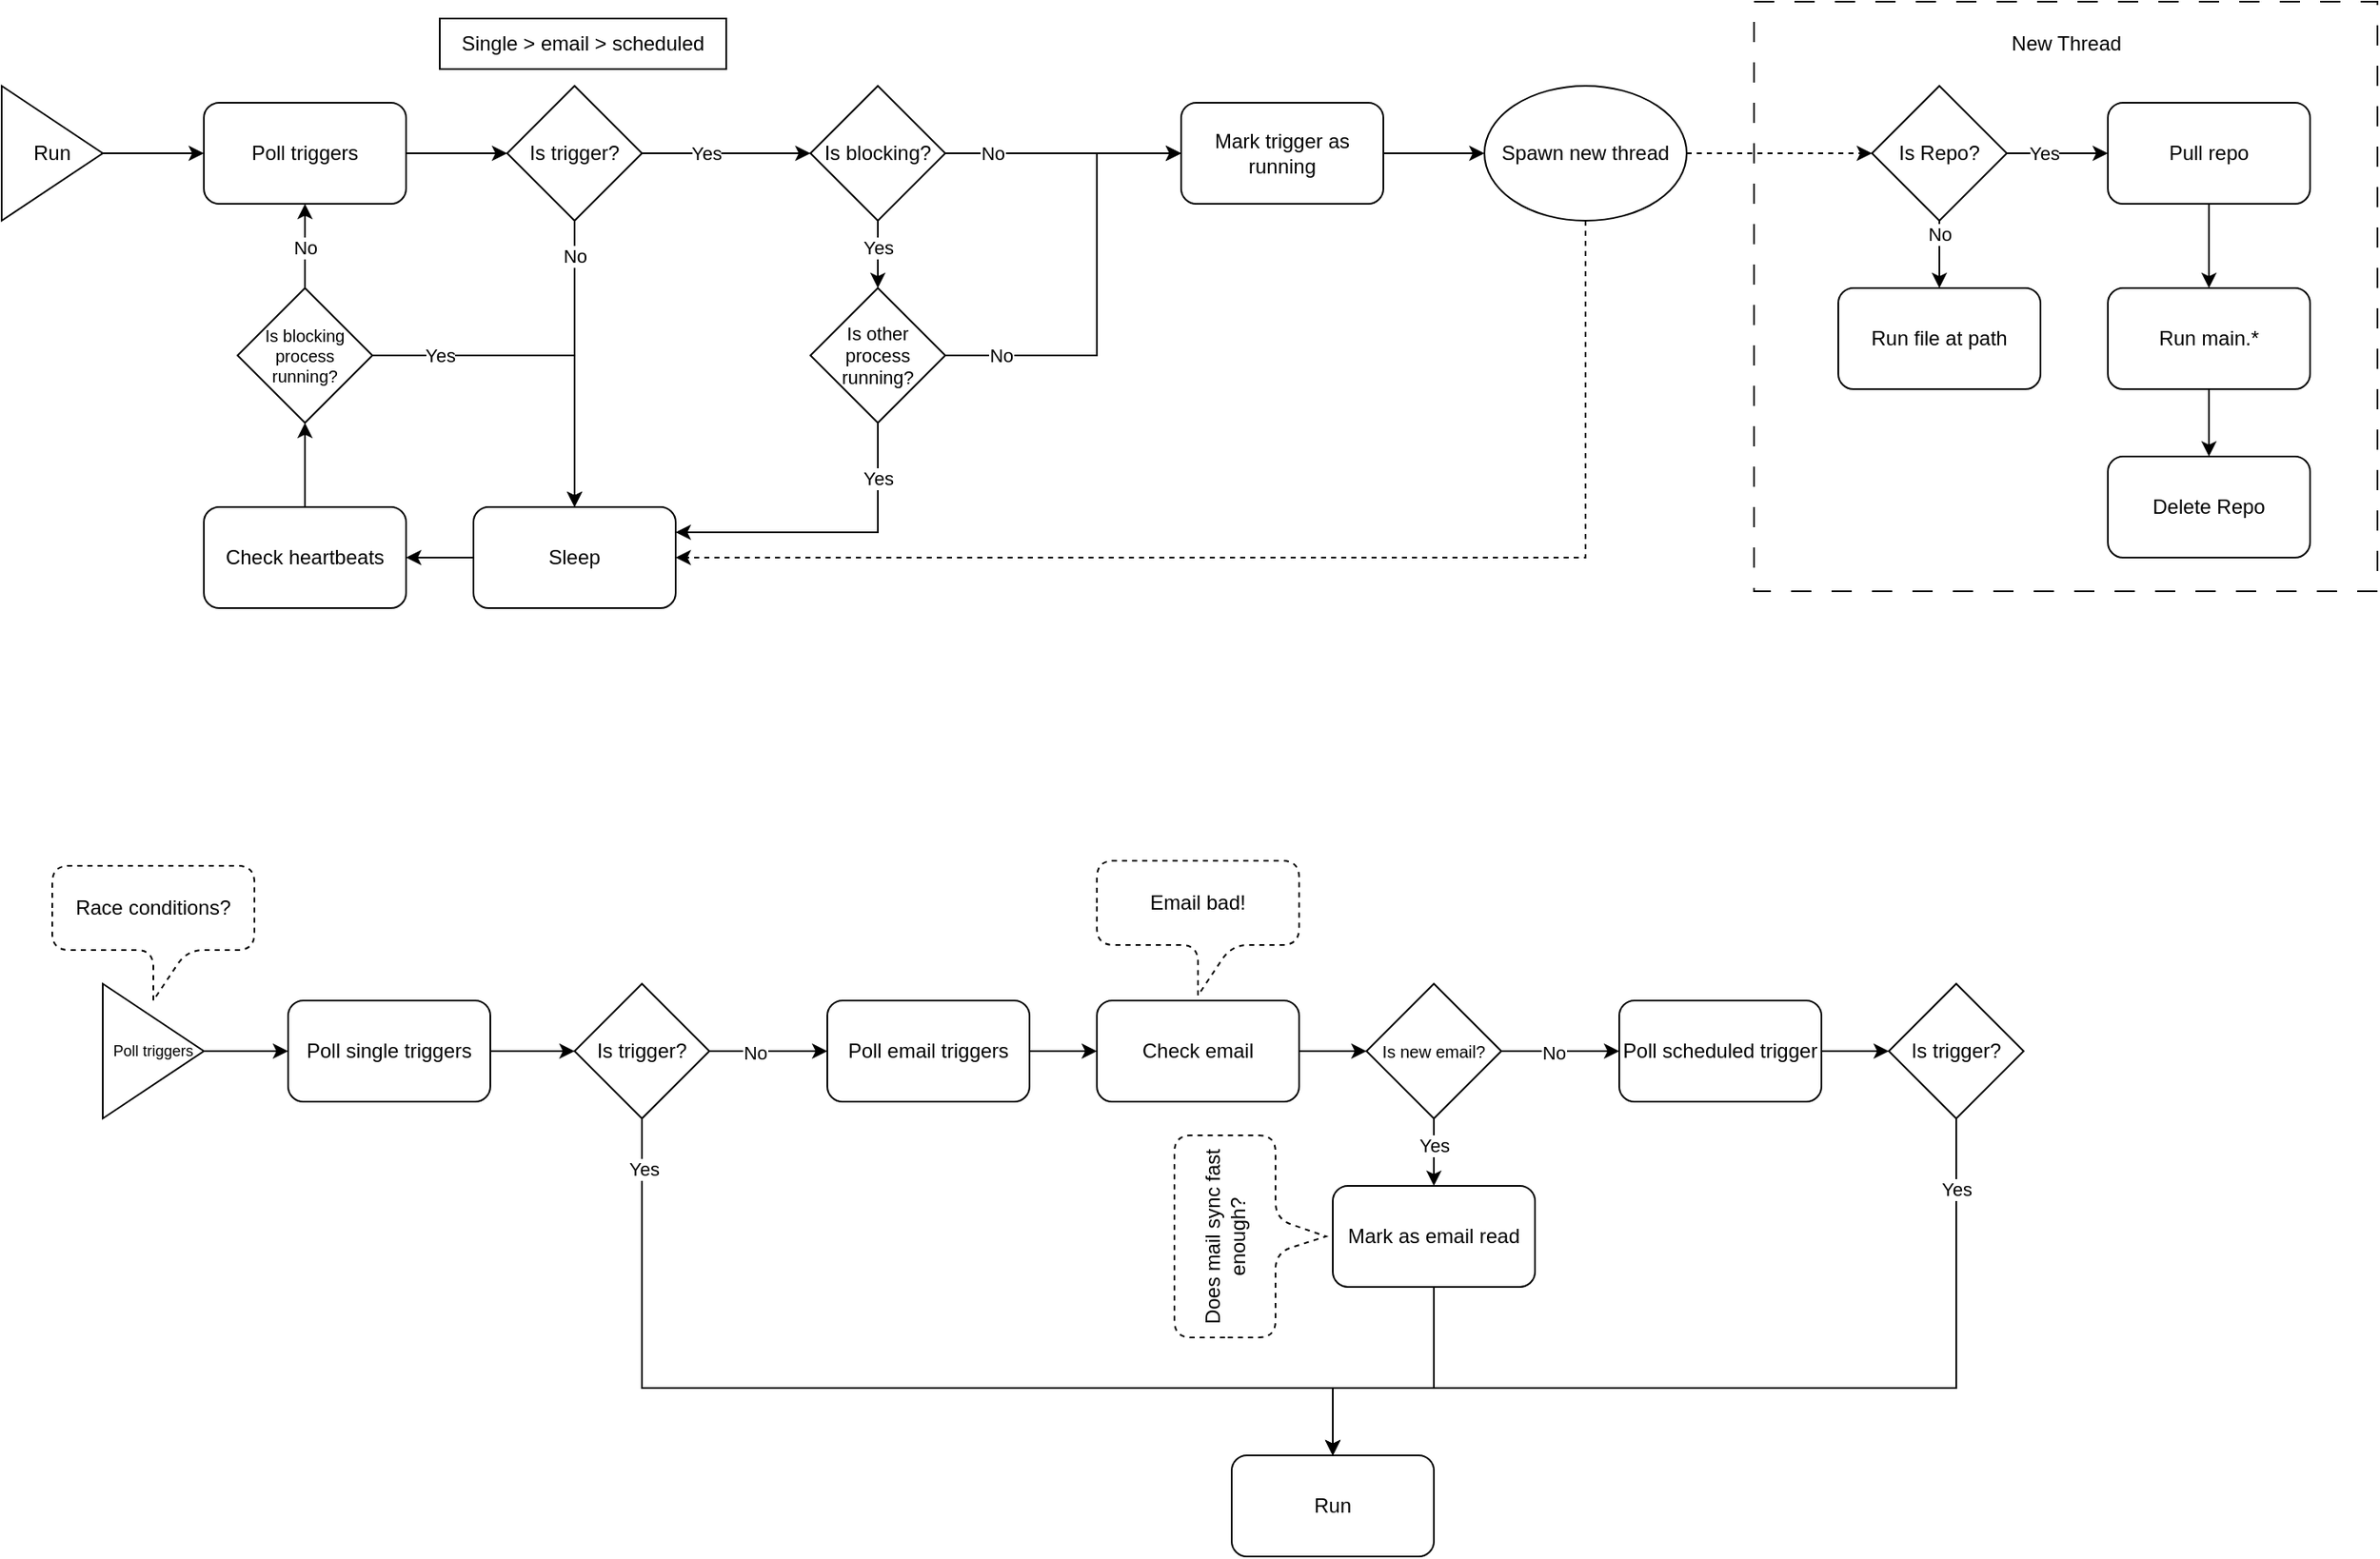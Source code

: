 <mxfile version="21.6.6" type="device">
  <diagram name="Side-1" id="KbJh39d-KwXBvmXVzboY">
    <mxGraphModel dx="1379" dy="764" grid="1" gridSize="10" guides="1" tooltips="1" connect="1" arrows="1" fold="1" page="1" pageScale="1" pageWidth="1654" pageHeight="1169" math="0" shadow="0">
      <root>
        <mxCell id="0" />
        <mxCell id="1" parent="0" />
        <mxCell id="q-lAT9CuuWQ3pqra6OLG-17" value="" style="rounded=0;whiteSpace=wrap;html=1;dashed=1;dashPattern=12 12;" parent="1" vertex="1">
          <mxGeometry x="1260" y="190" width="370" height="350" as="geometry" />
        </mxCell>
        <mxCell id="Blhn78dDBQCdhf2HybfN-1" value="Run" style="triangle;whiteSpace=wrap;html=1;" parent="1" vertex="1">
          <mxGeometry x="220" y="240" width="60" height="80" as="geometry" />
        </mxCell>
        <mxCell id="Blhn78dDBQCdhf2HybfN-6" value="" style="edgeStyle=orthogonalEdgeStyle;rounded=0;orthogonalLoop=1;jettySize=auto;html=1;exitX=1;exitY=0.5;exitDx=0;exitDy=0;" parent="1" source="Blhn78dDBQCdhf2HybfN-1" target="Blhn78dDBQCdhf2HybfN-5" edge="1">
          <mxGeometry relative="1" as="geometry">
            <mxPoint x="260" y="280" as="sourcePoint" />
          </mxGeometry>
        </mxCell>
        <mxCell id="Blhn78dDBQCdhf2HybfN-8" value="" style="edgeStyle=orthogonalEdgeStyle;rounded=0;orthogonalLoop=1;jettySize=auto;html=1;" parent="1" source="Blhn78dDBQCdhf2HybfN-5" target="Blhn78dDBQCdhf2HybfN-7" edge="1">
          <mxGeometry relative="1" as="geometry" />
        </mxCell>
        <mxCell id="Blhn78dDBQCdhf2HybfN-5" value="Poll triggers" style="rounded=1;whiteSpace=wrap;html=1;" parent="1" vertex="1">
          <mxGeometry x="340" y="250" width="120" height="60" as="geometry" />
        </mxCell>
        <mxCell id="Blhn78dDBQCdhf2HybfN-15" value="" style="edgeStyle=orthogonalEdgeStyle;rounded=0;orthogonalLoop=1;jettySize=auto;html=1;entryX=0;entryY=0.5;entryDx=0;entryDy=0;" parent="1" source="Blhn78dDBQCdhf2HybfN-7" target="q-lAT9CuuWQ3pqra6OLG-37" edge="1">
          <mxGeometry relative="1" as="geometry">
            <mxPoint x="660" y="280" as="targetPoint" />
          </mxGeometry>
        </mxCell>
        <mxCell id="Blhn78dDBQCdhf2HybfN-28" value="Yes" style="edgeLabel;html=1;align=center;verticalAlign=middle;resizable=0;points=[];" parent="Blhn78dDBQCdhf2HybfN-15" vertex="1" connectable="0">
          <mxGeometry x="-0.576" y="-3" relative="1" as="geometry">
            <mxPoint x="17" y="-3" as="offset" />
          </mxGeometry>
        </mxCell>
        <mxCell id="Blhn78dDBQCdhf2HybfN-17" style="edgeStyle=orthogonalEdgeStyle;rounded=0;orthogonalLoop=1;jettySize=auto;html=1;exitX=0.5;exitY=1;exitDx=0;exitDy=0;entryX=0.5;entryY=0;entryDx=0;entryDy=0;" parent="1" source="Blhn78dDBQCdhf2HybfN-7" target="Blhn78dDBQCdhf2HybfN-11" edge="1">
          <mxGeometry relative="1" as="geometry" />
        </mxCell>
        <mxCell id="Blhn78dDBQCdhf2HybfN-27" value="No" style="edgeLabel;html=1;align=center;verticalAlign=middle;resizable=0;points=[];" parent="Blhn78dDBQCdhf2HybfN-17" vertex="1" connectable="0">
          <mxGeometry x="-0.125" relative="1" as="geometry">
            <mxPoint y="-54" as="offset" />
          </mxGeometry>
        </mxCell>
        <mxCell id="Blhn78dDBQCdhf2HybfN-7" value="Is trigger?" style="rhombus;whiteSpace=wrap;html=1;rounded=1;arcSize=0;" parent="1" vertex="1">
          <mxGeometry x="520" y="240" width="80" height="80" as="geometry" />
        </mxCell>
        <mxCell id="Blhn78dDBQCdhf2HybfN-21" value="" style="edgeStyle=orthogonalEdgeStyle;rounded=0;orthogonalLoop=1;jettySize=auto;html=1;" parent="1" source="Blhn78dDBQCdhf2HybfN-11" target="Blhn78dDBQCdhf2HybfN-20" edge="1">
          <mxGeometry relative="1" as="geometry" />
        </mxCell>
        <mxCell id="Blhn78dDBQCdhf2HybfN-11" value="Sleep" style="whiteSpace=wrap;html=1;rounded=1;" parent="1" vertex="1">
          <mxGeometry x="500" y="490" width="120" height="60" as="geometry" />
        </mxCell>
        <mxCell id="q-lAT9CuuWQ3pqra6OLG-32" value="" style="edgeStyle=orthogonalEdgeStyle;rounded=0;orthogonalLoop=1;jettySize=auto;html=1;" parent="1" source="Blhn78dDBQCdhf2HybfN-20" target="Blhn78dDBQCdhf2HybfN-23" edge="1">
          <mxGeometry relative="1" as="geometry" />
        </mxCell>
        <mxCell id="Blhn78dDBQCdhf2HybfN-20" value="Check heartbeats" style="whiteSpace=wrap;html=1;rounded=1;" parent="1" vertex="1">
          <mxGeometry x="340" y="490" width="120" height="60" as="geometry" />
        </mxCell>
        <mxCell id="q-lAT9CuuWQ3pqra6OLG-33" style="edgeStyle=orthogonalEdgeStyle;rounded=0;orthogonalLoop=1;jettySize=auto;html=1;exitX=0.5;exitY=0;exitDx=0;exitDy=0;entryX=0.5;entryY=1;entryDx=0;entryDy=0;" parent="1" source="Blhn78dDBQCdhf2HybfN-23" target="Blhn78dDBQCdhf2HybfN-5" edge="1">
          <mxGeometry relative="1" as="geometry" />
        </mxCell>
        <mxCell id="q-lAT9CuuWQ3pqra6OLG-36" value="No" style="edgeLabel;html=1;align=center;verticalAlign=middle;resizable=0;points=[];" parent="q-lAT9CuuWQ3pqra6OLG-33" vertex="1" connectable="0">
          <mxGeometry x="-0.014" y="-2" relative="1" as="geometry">
            <mxPoint x="-2" as="offset" />
          </mxGeometry>
        </mxCell>
        <mxCell id="q-lAT9CuuWQ3pqra6OLG-34" style="edgeStyle=orthogonalEdgeStyle;rounded=0;orthogonalLoop=1;jettySize=auto;html=1;entryX=0.5;entryY=0;entryDx=0;entryDy=0;" parent="1" source="Blhn78dDBQCdhf2HybfN-23" target="Blhn78dDBQCdhf2HybfN-11" edge="1">
          <mxGeometry relative="1" as="geometry" />
        </mxCell>
        <mxCell id="q-lAT9CuuWQ3pqra6OLG-35" value="Yes" style="edgeLabel;html=1;align=center;verticalAlign=middle;resizable=0;points=[];" parent="q-lAT9CuuWQ3pqra6OLG-34" vertex="1" connectable="0">
          <mxGeometry x="-0.621" relative="1" as="geometry">
            <mxPoint as="offset" />
          </mxGeometry>
        </mxCell>
        <mxCell id="Blhn78dDBQCdhf2HybfN-23" value="Is blocking process running?" style="rhombus;whiteSpace=wrap;html=1;fontSize=10;spacing=8;" parent="1" vertex="1">
          <mxGeometry x="360" y="360" width="80" height="80" as="geometry" />
        </mxCell>
        <mxCell id="Blhn78dDBQCdhf2HybfN-50" value="Single &amp;gt; email &amp;gt; scheduled" style="text;html=1;strokeColor=default;fillColor=none;align=center;verticalAlign=middle;whiteSpace=wrap;rounded=0;" parent="1" vertex="1">
          <mxGeometry x="480" y="200" width="170" height="30" as="geometry" />
        </mxCell>
        <mxCell id="q-lAT9CuuWQ3pqra6OLG-24" style="edgeStyle=orthogonalEdgeStyle;rounded=0;orthogonalLoop=1;jettySize=auto;html=1;exitX=1;exitY=0.5;exitDx=0;exitDy=0;entryX=0;entryY=0.5;entryDx=0;entryDy=0;dashed=1;" parent="1" source="q-lAT9CuuWQ3pqra6OLG-21" target="Blhn78dDBQCdhf2HybfN-24" edge="1">
          <mxGeometry relative="1" as="geometry" />
        </mxCell>
        <mxCell id="q-lAT9CuuWQ3pqra6OLG-25" style="edgeStyle=orthogonalEdgeStyle;rounded=0;orthogonalLoop=1;jettySize=auto;html=1;exitX=0.5;exitY=1;exitDx=0;exitDy=0;entryX=1;entryY=0.5;entryDx=0;entryDy=0;dashed=1;" parent="1" source="q-lAT9CuuWQ3pqra6OLG-21" target="Blhn78dDBQCdhf2HybfN-11" edge="1">
          <mxGeometry relative="1" as="geometry" />
        </mxCell>
        <mxCell id="q-lAT9CuuWQ3pqra6OLG-21" value="Spawn new thread" style="ellipse;whiteSpace=wrap;html=1;" parent="1" vertex="1">
          <mxGeometry x="1100" y="240" width="120" height="80" as="geometry" />
        </mxCell>
        <mxCell id="q-lAT9CuuWQ3pqra6OLG-39" value="" style="edgeStyle=orthogonalEdgeStyle;rounded=0;orthogonalLoop=1;jettySize=auto;html=1;" parent="1" source="q-lAT9CuuWQ3pqra6OLG-37" target="q-lAT9CuuWQ3pqra6OLG-38" edge="1">
          <mxGeometry relative="1" as="geometry" />
        </mxCell>
        <mxCell id="RROuJSbq-3zFuny9Qt4i-5" value="Yes" style="edgeLabel;html=1;align=center;verticalAlign=middle;resizable=0;points=[];" parent="q-lAT9CuuWQ3pqra6OLG-39" vertex="1" connectable="0">
          <mxGeometry x="-0.017" y="3" relative="1" as="geometry">
            <mxPoint x="-3" y="-4" as="offset" />
          </mxGeometry>
        </mxCell>
        <mxCell id="q-lAT9CuuWQ3pqra6OLG-40" style="edgeStyle=orthogonalEdgeStyle;rounded=0;orthogonalLoop=1;jettySize=auto;html=1;exitX=1;exitY=0.5;exitDx=0;exitDy=0;entryX=0;entryY=0.5;entryDx=0;entryDy=0;" parent="1" source="q-lAT9CuuWQ3pqra6OLG-37" target="RROuJSbq-3zFuny9Qt4i-39" edge="1">
          <mxGeometry relative="1" as="geometry" />
        </mxCell>
        <mxCell id="RROuJSbq-3zFuny9Qt4i-4" value="No" style="edgeLabel;html=1;align=center;verticalAlign=middle;resizable=0;points=[];" parent="q-lAT9CuuWQ3pqra6OLG-40" vertex="1" connectable="0">
          <mxGeometry x="-0.633" y="1" relative="1" as="geometry">
            <mxPoint x="2" y="1" as="offset" />
          </mxGeometry>
        </mxCell>
        <mxCell id="q-lAT9CuuWQ3pqra6OLG-37" value="Is blocking?" style="rhombus;whiteSpace=wrap;html=1;" parent="1" vertex="1">
          <mxGeometry x="700" y="240" width="80" height="80" as="geometry" />
        </mxCell>
        <mxCell id="q-lAT9CuuWQ3pqra6OLG-41" style="edgeStyle=orthogonalEdgeStyle;rounded=0;orthogonalLoop=1;jettySize=auto;html=1;exitX=0.5;exitY=1;exitDx=0;exitDy=0;entryX=1;entryY=0.25;entryDx=0;entryDy=0;" parent="1" source="q-lAT9CuuWQ3pqra6OLG-38" target="Blhn78dDBQCdhf2HybfN-11" edge="1">
          <mxGeometry relative="1" as="geometry" />
        </mxCell>
        <mxCell id="RROuJSbq-3zFuny9Qt4i-6" value="Yes" style="edgeLabel;html=1;align=center;verticalAlign=middle;resizable=0;points=[];" parent="q-lAT9CuuWQ3pqra6OLG-41" vertex="1" connectable="0">
          <mxGeometry x="-0.616" y="-1" relative="1" as="geometry">
            <mxPoint x="1" y="-3" as="offset" />
          </mxGeometry>
        </mxCell>
        <mxCell id="q-lAT9CuuWQ3pqra6OLG-42" style="edgeStyle=orthogonalEdgeStyle;rounded=0;orthogonalLoop=1;jettySize=auto;html=1;exitX=1;exitY=0.5;exitDx=0;exitDy=0;entryX=0;entryY=0.5;entryDx=0;entryDy=0;" parent="1" source="q-lAT9CuuWQ3pqra6OLG-38" target="RROuJSbq-3zFuny9Qt4i-39" edge="1">
          <mxGeometry relative="1" as="geometry">
            <Array as="points">
              <mxPoint x="870" y="400" />
              <mxPoint x="870" y="280" />
              <mxPoint x="900" y="280" />
            </Array>
          </mxGeometry>
        </mxCell>
        <mxCell id="RROuJSbq-3zFuny9Qt4i-3" value="No" style="edgeLabel;html=1;align=center;verticalAlign=middle;resizable=0;points=[];" parent="q-lAT9CuuWQ3pqra6OLG-42" vertex="1" connectable="0">
          <mxGeometry x="-0.697" y="-1" relative="1" as="geometry">
            <mxPoint x="-7" y="-1" as="offset" />
          </mxGeometry>
        </mxCell>
        <mxCell id="q-lAT9CuuWQ3pqra6OLG-38" value="Is other process running?" style="rhombus;whiteSpace=wrap;html=1;spacing=8;fontSize=11;" parent="1" vertex="1">
          <mxGeometry x="700" y="360" width="80" height="80" as="geometry" />
        </mxCell>
        <mxCell id="Blhn78dDBQCdhf2HybfN-24" value="Is Repo?" style="rhombus;whiteSpace=wrap;html=1;" parent="1" vertex="1">
          <mxGeometry x="1330" y="240" width="80" height="80" as="geometry" />
        </mxCell>
        <mxCell id="Blhn78dDBQCdhf2HybfN-40" value="Pull repo" style="rounded=1;whiteSpace=wrap;html=1;" parent="1" vertex="1">
          <mxGeometry x="1470" y="250" width="120" height="60" as="geometry" />
        </mxCell>
        <mxCell id="Blhn78dDBQCdhf2HybfN-41" value="" style="edgeStyle=orthogonalEdgeStyle;rounded=0;orthogonalLoop=1;jettySize=auto;html=1;" parent="1" source="Blhn78dDBQCdhf2HybfN-24" target="Blhn78dDBQCdhf2HybfN-40" edge="1">
          <mxGeometry relative="1" as="geometry" />
        </mxCell>
        <mxCell id="q-lAT9CuuWQ3pqra6OLG-2" value="Yes" style="edgeLabel;html=1;align=center;verticalAlign=middle;resizable=0;points=[];" parent="Blhn78dDBQCdhf2HybfN-41" vertex="1" connectable="0">
          <mxGeometry x="-0.267" relative="1" as="geometry">
            <mxPoint as="offset" />
          </mxGeometry>
        </mxCell>
        <mxCell id="Blhn78dDBQCdhf2HybfN-48" value="Run file at path" style="whiteSpace=wrap;html=1;rounded=1;" parent="1" vertex="1">
          <mxGeometry x="1310" y="360" width="120" height="60" as="geometry" />
        </mxCell>
        <mxCell id="Blhn78dDBQCdhf2HybfN-34" value="" style="edgeStyle=orthogonalEdgeStyle;rounded=0;orthogonalLoop=1;jettySize=auto;html=1;entryX=0.5;entryY=0;entryDx=0;entryDy=0;" parent="1" source="Blhn78dDBQCdhf2HybfN-24" target="Blhn78dDBQCdhf2HybfN-48" edge="1">
          <mxGeometry relative="1" as="geometry">
            <mxPoint x="1370" y="400" as="targetPoint" />
          </mxGeometry>
        </mxCell>
        <mxCell id="q-lAT9CuuWQ3pqra6OLG-1" value="No" style="edgeLabel;html=1;align=center;verticalAlign=middle;resizable=0;points=[];" parent="Blhn78dDBQCdhf2HybfN-34" vertex="1" connectable="0">
          <mxGeometry x="-0.6" relative="1" as="geometry">
            <mxPoint as="offset" />
          </mxGeometry>
        </mxCell>
        <mxCell id="RROuJSbq-3zFuny9Qt4i-2" value="" style="edgeStyle=orthogonalEdgeStyle;rounded=0;orthogonalLoop=1;jettySize=auto;html=1;" parent="1" source="q-lAT9CuuWQ3pqra6OLG-14" target="RROuJSbq-3zFuny9Qt4i-1" edge="1">
          <mxGeometry relative="1" as="geometry" />
        </mxCell>
        <mxCell id="q-lAT9CuuWQ3pqra6OLG-14" value="Run main.*" style="rounded=1;whiteSpace=wrap;html=1;" parent="1" vertex="1">
          <mxGeometry x="1470" y="360" width="120" height="60" as="geometry" />
        </mxCell>
        <mxCell id="q-lAT9CuuWQ3pqra6OLG-15" value="" style="edgeStyle=orthogonalEdgeStyle;rounded=0;orthogonalLoop=1;jettySize=auto;html=1;" parent="1" source="Blhn78dDBQCdhf2HybfN-40" target="q-lAT9CuuWQ3pqra6OLG-14" edge="1">
          <mxGeometry relative="1" as="geometry" />
        </mxCell>
        <mxCell id="q-lAT9CuuWQ3pqra6OLG-18" value="New Thread" style="text;html=1;align=center;verticalAlign=middle;resizable=0;points=[];autosize=1;strokeColor=none;fillColor=none;" parent="1" vertex="1">
          <mxGeometry x="1400" y="200" width="90" height="30" as="geometry" />
        </mxCell>
        <mxCell id="RROuJSbq-3zFuny9Qt4i-1" value="Delete Repo" style="rounded=1;whiteSpace=wrap;html=1;" parent="1" vertex="1">
          <mxGeometry x="1470" y="460" width="120" height="60" as="geometry" />
        </mxCell>
        <mxCell id="RROuJSbq-3zFuny9Qt4i-9" value="" style="edgeStyle=orthogonalEdgeStyle;rounded=0;orthogonalLoop=1;jettySize=auto;html=1;entryX=0;entryY=0.5;entryDx=0;entryDy=0;" parent="1" source="RROuJSbq-3zFuny9Qt4i-7" target="RROuJSbq-3zFuny9Qt4i-10" edge="1">
          <mxGeometry relative="1" as="geometry">
            <mxPoint x="390" y="813.0" as="targetPoint" />
          </mxGeometry>
        </mxCell>
        <mxCell id="RROuJSbq-3zFuny9Qt4i-7" value="Poll triggers" style="triangle;whiteSpace=wrap;html=1;spacing=5;fontSize=9;" parent="1" vertex="1">
          <mxGeometry x="280" y="773" width="60" height="80" as="geometry" />
        </mxCell>
        <mxCell id="RROuJSbq-3zFuny9Qt4i-12" style="edgeStyle=orthogonalEdgeStyle;rounded=0;orthogonalLoop=1;jettySize=auto;html=1;exitX=1;exitY=0.5;exitDx=0;exitDy=0;entryX=0;entryY=0.5;entryDx=0;entryDy=0;" parent="1" source="RROuJSbq-3zFuny9Qt4i-10" target="RROuJSbq-3zFuny9Qt4i-11" edge="1">
          <mxGeometry relative="1" as="geometry" />
        </mxCell>
        <mxCell id="RROuJSbq-3zFuny9Qt4i-10" value="Poll single triggers" style="rounded=1;whiteSpace=wrap;html=1;" parent="1" vertex="1">
          <mxGeometry x="390" y="783" width="120" height="60" as="geometry" />
        </mxCell>
        <mxCell id="RROuJSbq-3zFuny9Qt4i-14" style="edgeStyle=orthogonalEdgeStyle;rounded=0;orthogonalLoop=1;jettySize=auto;html=1;exitX=0.5;exitY=1;exitDx=0;exitDy=0;entryX=0.5;entryY=0;entryDx=0;entryDy=0;" parent="1" source="RROuJSbq-3zFuny9Qt4i-11" target="RROuJSbq-3zFuny9Qt4i-27" edge="1">
          <mxGeometry relative="1" as="geometry">
            <mxPoint x="1010" y="1023.0" as="targetPoint" />
            <Array as="points">
              <mxPoint x="600" y="1013" />
              <mxPoint x="1010" y="1013" />
            </Array>
          </mxGeometry>
        </mxCell>
        <mxCell id="RROuJSbq-3zFuny9Qt4i-34" value="Yes" style="edgeLabel;html=1;align=center;verticalAlign=middle;resizable=0;points=[];" parent="RROuJSbq-3zFuny9Qt4i-14" vertex="1" connectable="0">
          <mxGeometry x="-0.903" y="1" relative="1" as="geometry">
            <mxPoint as="offset" />
          </mxGeometry>
        </mxCell>
        <mxCell id="RROuJSbq-3zFuny9Qt4i-16" value="" style="edgeStyle=orthogonalEdgeStyle;rounded=0;orthogonalLoop=1;jettySize=auto;html=1;entryX=0;entryY=0.5;entryDx=0;entryDy=0;" parent="1" source="RROuJSbq-3zFuny9Qt4i-11" target="RROuJSbq-3zFuny9Qt4i-17" edge="1">
          <mxGeometry relative="1" as="geometry">
            <mxPoint x="700" y="813.0" as="targetPoint" />
          </mxGeometry>
        </mxCell>
        <mxCell id="RROuJSbq-3zFuny9Qt4i-35" value="No" style="edgeLabel;html=1;align=center;verticalAlign=middle;resizable=0;points=[];" parent="RROuJSbq-3zFuny9Qt4i-16" vertex="1" connectable="0">
          <mxGeometry x="-0.239" y="-1" relative="1" as="geometry">
            <mxPoint as="offset" />
          </mxGeometry>
        </mxCell>
        <mxCell id="RROuJSbq-3zFuny9Qt4i-11" value="Is trigger?" style="rhombus;whiteSpace=wrap;html=1;" parent="1" vertex="1">
          <mxGeometry x="560" y="773" width="80" height="80" as="geometry" />
        </mxCell>
        <mxCell id="RROuJSbq-3zFuny9Qt4i-19" style="edgeStyle=orthogonalEdgeStyle;rounded=0;orthogonalLoop=1;jettySize=auto;html=1;exitX=1;exitY=0.5;exitDx=0;exitDy=0;" parent="1" source="RROuJSbq-3zFuny9Qt4i-17" target="RROuJSbq-3zFuny9Qt4i-18" edge="1">
          <mxGeometry relative="1" as="geometry" />
        </mxCell>
        <mxCell id="RROuJSbq-3zFuny9Qt4i-17" value="Poll email triggers" style="rounded=1;whiteSpace=wrap;html=1;glass=0;shadow=0;" parent="1" vertex="1">
          <mxGeometry x="710" y="783" width="120" height="60" as="geometry" />
        </mxCell>
        <mxCell id="RROuJSbq-3zFuny9Qt4i-21" style="edgeStyle=orthogonalEdgeStyle;rounded=0;orthogonalLoop=1;jettySize=auto;html=1;exitX=1;exitY=0.5;exitDx=0;exitDy=0;entryX=0;entryY=0.5;entryDx=0;entryDy=0;" parent="1" source="RROuJSbq-3zFuny9Qt4i-18" target="RROuJSbq-3zFuny9Qt4i-20" edge="1">
          <mxGeometry relative="1" as="geometry" />
        </mxCell>
        <mxCell id="RROuJSbq-3zFuny9Qt4i-18" value="Check email" style="rounded=1;whiteSpace=wrap;html=1;" parent="1" vertex="1">
          <mxGeometry x="870" y="783" width="120" height="60" as="geometry" />
        </mxCell>
        <mxCell id="RROuJSbq-3zFuny9Qt4i-23" style="edgeStyle=orthogonalEdgeStyle;rounded=0;orthogonalLoop=1;jettySize=auto;html=1;exitX=0.5;exitY=1;exitDx=0;exitDy=0;entryX=0.5;entryY=0;entryDx=0;entryDy=0;" parent="1" source="RROuJSbq-3zFuny9Qt4i-20" target="RROuJSbq-3zFuny9Qt4i-22" edge="1">
          <mxGeometry relative="1" as="geometry" />
        </mxCell>
        <mxCell id="RROuJSbq-3zFuny9Qt4i-37" value="Yes" style="edgeLabel;html=1;align=center;verticalAlign=middle;resizable=0;points=[];" parent="RROuJSbq-3zFuny9Qt4i-23" vertex="1" connectable="0">
          <mxGeometry x="-0.501" relative="1" as="geometry">
            <mxPoint y="6" as="offset" />
          </mxGeometry>
        </mxCell>
        <mxCell id="RROuJSbq-3zFuny9Qt4i-26" style="edgeStyle=orthogonalEdgeStyle;rounded=0;orthogonalLoop=1;jettySize=auto;html=1;exitX=1;exitY=0.5;exitDx=0;exitDy=0;" parent="1" source="RROuJSbq-3zFuny9Qt4i-20" target="RROuJSbq-3zFuny9Qt4i-25" edge="1">
          <mxGeometry relative="1" as="geometry" />
        </mxCell>
        <mxCell id="RROuJSbq-3zFuny9Qt4i-36" value="No" style="edgeLabel;html=1;align=center;verticalAlign=middle;resizable=0;points=[];" parent="RROuJSbq-3zFuny9Qt4i-26" vertex="1" connectable="0">
          <mxGeometry x="-0.111" y="-1" relative="1" as="geometry">
            <mxPoint as="offset" />
          </mxGeometry>
        </mxCell>
        <mxCell id="RROuJSbq-3zFuny9Qt4i-20" value="Is new email?" style="rhombus;whiteSpace=wrap;html=1;fontSize=10;" parent="1" vertex="1">
          <mxGeometry x="1030" y="773" width="80" height="80" as="geometry" />
        </mxCell>
        <mxCell id="RROuJSbq-3zFuny9Qt4i-24" style="edgeStyle=orthogonalEdgeStyle;rounded=0;orthogonalLoop=1;jettySize=auto;html=1;exitX=0.5;exitY=1;exitDx=0;exitDy=0;entryX=0.5;entryY=0;entryDx=0;entryDy=0;" parent="1" source="RROuJSbq-3zFuny9Qt4i-22" target="RROuJSbq-3zFuny9Qt4i-27" edge="1">
          <mxGeometry relative="1" as="geometry">
            <mxPoint x="1010" y="1023.0" as="targetPoint" />
            <Array as="points">
              <mxPoint x="1070" y="1013" />
              <mxPoint x="1010" y="1013" />
            </Array>
          </mxGeometry>
        </mxCell>
        <mxCell id="RROuJSbq-3zFuny9Qt4i-22" value="Mark as email read" style="rounded=1;whiteSpace=wrap;html=1;" parent="1" vertex="1">
          <mxGeometry x="1010" y="893" width="120" height="60" as="geometry" />
        </mxCell>
        <mxCell id="RROuJSbq-3zFuny9Qt4i-31" value="" style="edgeStyle=orthogonalEdgeStyle;rounded=0;orthogonalLoop=1;jettySize=auto;html=1;" parent="1" source="RROuJSbq-3zFuny9Qt4i-25" target="RROuJSbq-3zFuny9Qt4i-30" edge="1">
          <mxGeometry relative="1" as="geometry" />
        </mxCell>
        <mxCell id="RROuJSbq-3zFuny9Qt4i-25" value="Poll scheduled trigger" style="rounded=1;whiteSpace=wrap;html=1;" parent="1" vertex="1">
          <mxGeometry x="1180" y="783" width="120" height="60" as="geometry" />
        </mxCell>
        <mxCell id="RROuJSbq-3zFuny9Qt4i-27" value="Run" style="rounded=1;whiteSpace=wrap;html=1;" parent="1" vertex="1">
          <mxGeometry x="950" y="1053" width="120" height="60" as="geometry" />
        </mxCell>
        <mxCell id="RROuJSbq-3zFuny9Qt4i-29" value="Does mail sync fast enough?" style="shape=callout;whiteSpace=wrap;html=1;perimeter=calloutPerimeter;base=20;rotation=-90;size=30;position=0.42;dashed=1;rounded=1;" parent="1" vertex="1">
          <mxGeometry x="901" y="878" width="120" height="90" as="geometry" />
        </mxCell>
        <mxCell id="RROuJSbq-3zFuny9Qt4i-32" style="edgeStyle=orthogonalEdgeStyle;rounded=0;orthogonalLoop=1;jettySize=auto;html=1;exitX=0.5;exitY=1;exitDx=0;exitDy=0;entryX=0.5;entryY=0;entryDx=0;entryDy=0;" parent="1" source="RROuJSbq-3zFuny9Qt4i-30" target="RROuJSbq-3zFuny9Qt4i-27" edge="1">
          <mxGeometry relative="1" as="geometry">
            <mxPoint x="1010" y="1023" as="targetPoint" />
            <Array as="points">
              <mxPoint x="1380" y="1013" />
              <mxPoint x="1010" y="1013" />
            </Array>
          </mxGeometry>
        </mxCell>
        <mxCell id="RROuJSbq-3zFuny9Qt4i-33" value="Yes" style="edgeLabel;html=1;align=center;verticalAlign=middle;resizable=0;points=[];" parent="RROuJSbq-3zFuny9Qt4i-32" vertex="1" connectable="0">
          <mxGeometry x="-0.855" relative="1" as="geometry">
            <mxPoint as="offset" />
          </mxGeometry>
        </mxCell>
        <mxCell id="RROuJSbq-3zFuny9Qt4i-30" value="Is trigger?" style="rhombus;whiteSpace=wrap;html=1;rounded=1;arcSize=0;" parent="1" vertex="1">
          <mxGeometry x="1340" y="773" width="80" height="80" as="geometry" />
        </mxCell>
        <mxCell id="RROuJSbq-3zFuny9Qt4i-38" value="Race conditions?" style="shape=callout;whiteSpace=wrap;html=1;perimeter=calloutPerimeter;dashed=1;rounded=1;" parent="1" vertex="1">
          <mxGeometry x="250" y="703" width="120" height="80" as="geometry" />
        </mxCell>
        <mxCell id="RROuJSbq-3zFuny9Qt4i-40" style="edgeStyle=orthogonalEdgeStyle;rounded=0;orthogonalLoop=1;jettySize=auto;html=1;exitX=1;exitY=0.5;exitDx=0;exitDy=0;" parent="1" source="RROuJSbq-3zFuny9Qt4i-39" target="q-lAT9CuuWQ3pqra6OLG-21" edge="1">
          <mxGeometry relative="1" as="geometry" />
        </mxCell>
        <mxCell id="RROuJSbq-3zFuny9Qt4i-39" value="Mark trigger as running" style="rounded=1;whiteSpace=wrap;html=1;" parent="1" vertex="1">
          <mxGeometry x="920" y="250" width="120" height="60" as="geometry" />
        </mxCell>
        <mxCell id="RROuJSbq-3zFuny9Qt4i-41" value="Email bad!" style="shape=callout;whiteSpace=wrap;html=1;perimeter=calloutPerimeter;dashed=1;rounded=1;" parent="1" vertex="1">
          <mxGeometry x="870" y="700" width="120" height="80" as="geometry" />
        </mxCell>
      </root>
    </mxGraphModel>
  </diagram>
</mxfile>
